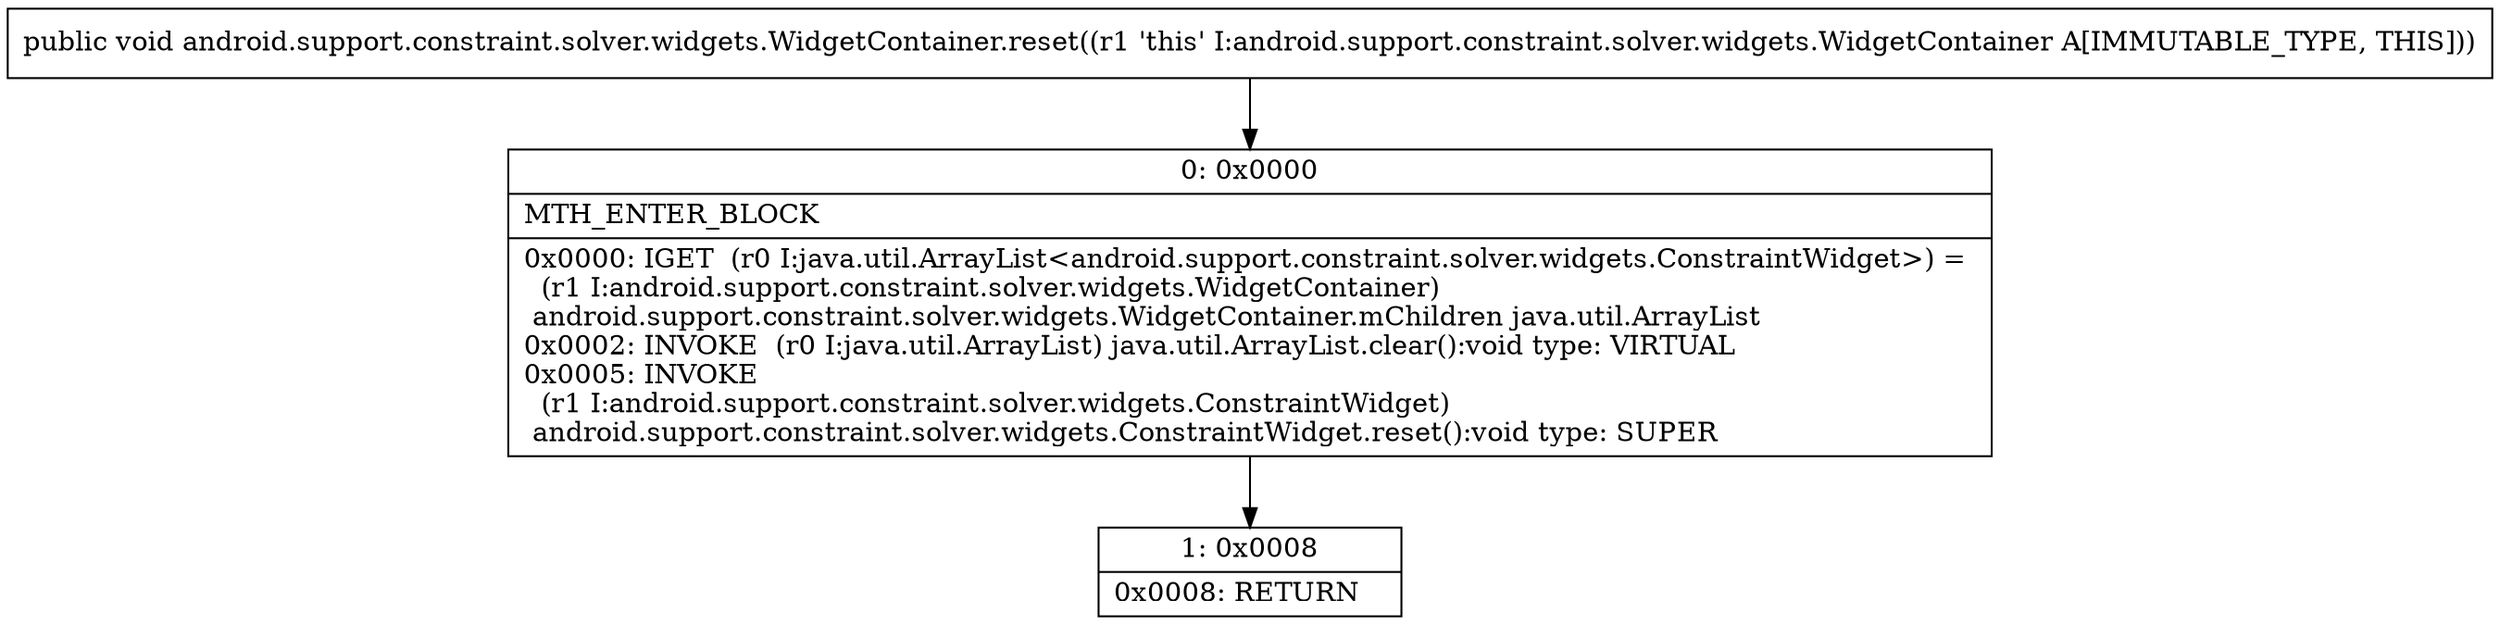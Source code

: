 digraph "CFG forandroid.support.constraint.solver.widgets.WidgetContainer.reset()V" {
Node_0 [shape=record,label="{0\:\ 0x0000|MTH_ENTER_BLOCK\l|0x0000: IGET  (r0 I:java.util.ArrayList\<android.support.constraint.solver.widgets.ConstraintWidget\>) = \l  (r1 I:android.support.constraint.solver.widgets.WidgetContainer)\l android.support.constraint.solver.widgets.WidgetContainer.mChildren java.util.ArrayList \l0x0002: INVOKE  (r0 I:java.util.ArrayList) java.util.ArrayList.clear():void type: VIRTUAL \l0x0005: INVOKE  \l  (r1 I:android.support.constraint.solver.widgets.ConstraintWidget)\l android.support.constraint.solver.widgets.ConstraintWidget.reset():void type: SUPER \l}"];
Node_1 [shape=record,label="{1\:\ 0x0008|0x0008: RETURN   \l}"];
MethodNode[shape=record,label="{public void android.support.constraint.solver.widgets.WidgetContainer.reset((r1 'this' I:android.support.constraint.solver.widgets.WidgetContainer A[IMMUTABLE_TYPE, THIS])) }"];
MethodNode -> Node_0;
Node_0 -> Node_1;
}

